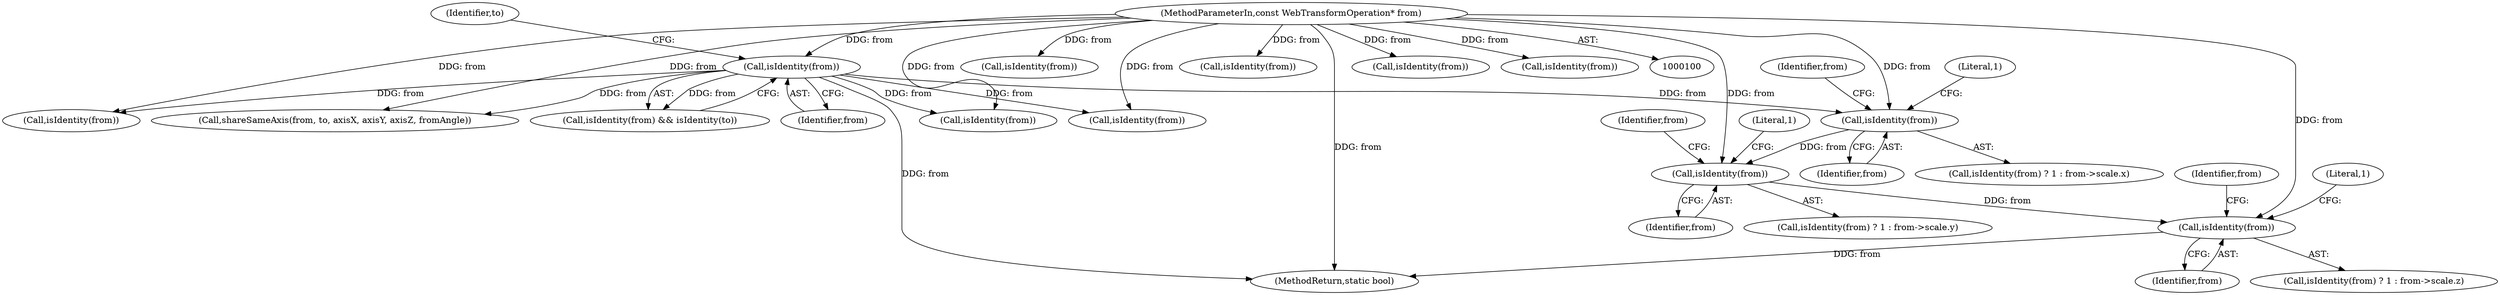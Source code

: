 digraph "0_Chrome_3c036ca040c114c077e13c35baaea78e2ddbaf61_0@pointer" {
"1000320" [label="(Call,isIdentity(from))"];
"1000308" [label="(Call,isIdentity(from))"];
"1000108" [label="(Call,isIdentity(from))"];
"1000101" [label="(MethodParameterIn,const WebTransformOperation* from)"];
"1000332" [label="(Call,isIdentity(from))"];
"1000108" [label="(Call,isIdentity(from))"];
"1000307" [label="(Call,isIdentity(from) ? 1 : from->scale.x)"];
"1000109" [label="(Identifier,from)"];
"1000111" [label="(Identifier,to)"];
"1000502" [label="(MethodReturn,static bool)"];
"1000308" [label="(Call,isIdentity(from))"];
"1000101" [label="(MethodParameterIn,const WebTransformOperation* from)"];
"1000332" [label="(Call,isIdentity(from))"];
"1000333" [label="(Identifier,from)"];
"1000325" [label="(Identifier,from)"];
"1000284" [label="(Call,isIdentity(from))"];
"1000141" [label="(Call,isIdentity(from))"];
"1000319" [label="(Call,isIdentity(from) ? 1 : from->scale.y)"];
"1000396" [label="(Call,isIdentity(from))"];
"1000480" [label="(Call,isIdentity(from))"];
"1000254" [label="(Call,shareSameAxis(from, to, axisX, axisY, axisZ, fromAngle))"];
"1000408" [label="(Call,isIdentity(from))"];
"1000322" [label="(Literal,1)"];
"1000320" [label="(Call,isIdentity(from))"];
"1000165" [label="(Call,isIdentity(from))"];
"1000310" [label="(Literal,1)"];
"1000313" [label="(Identifier,from)"];
"1000334" [label="(Literal,1)"];
"1000107" [label="(Call,isIdentity(from) && isIdentity(to))"];
"1000337" [label="(Identifier,from)"];
"1000321" [label="(Identifier,from)"];
"1000331" [label="(Call,isIdentity(from) ? 1 : from->scale.z)"];
"1000309" [label="(Identifier,from)"];
"1000153" [label="(Call,isIdentity(from))"];
"1000320" -> "1000319"  [label="AST: "];
"1000320" -> "1000321"  [label="CFG: "];
"1000321" -> "1000320"  [label="AST: "];
"1000322" -> "1000320"  [label="CFG: "];
"1000325" -> "1000320"  [label="CFG: "];
"1000308" -> "1000320"  [label="DDG: from"];
"1000101" -> "1000320"  [label="DDG: from"];
"1000320" -> "1000332"  [label="DDG: from"];
"1000308" -> "1000307"  [label="AST: "];
"1000308" -> "1000309"  [label="CFG: "];
"1000309" -> "1000308"  [label="AST: "];
"1000310" -> "1000308"  [label="CFG: "];
"1000313" -> "1000308"  [label="CFG: "];
"1000108" -> "1000308"  [label="DDG: from"];
"1000101" -> "1000308"  [label="DDG: from"];
"1000108" -> "1000107"  [label="AST: "];
"1000108" -> "1000109"  [label="CFG: "];
"1000109" -> "1000108"  [label="AST: "];
"1000111" -> "1000108"  [label="CFG: "];
"1000107" -> "1000108"  [label="CFG: "];
"1000108" -> "1000502"  [label="DDG: from"];
"1000108" -> "1000107"  [label="DDG: from"];
"1000101" -> "1000108"  [label="DDG: from"];
"1000108" -> "1000141"  [label="DDG: from"];
"1000108" -> "1000254"  [label="DDG: from"];
"1000108" -> "1000396"  [label="DDG: from"];
"1000108" -> "1000480"  [label="DDG: from"];
"1000101" -> "1000100"  [label="AST: "];
"1000101" -> "1000502"  [label="DDG: from"];
"1000101" -> "1000141"  [label="DDG: from"];
"1000101" -> "1000153"  [label="DDG: from"];
"1000101" -> "1000165"  [label="DDG: from"];
"1000101" -> "1000254"  [label="DDG: from"];
"1000101" -> "1000284"  [label="DDG: from"];
"1000101" -> "1000332"  [label="DDG: from"];
"1000101" -> "1000396"  [label="DDG: from"];
"1000101" -> "1000408"  [label="DDG: from"];
"1000101" -> "1000480"  [label="DDG: from"];
"1000332" -> "1000331"  [label="AST: "];
"1000332" -> "1000333"  [label="CFG: "];
"1000333" -> "1000332"  [label="AST: "];
"1000334" -> "1000332"  [label="CFG: "];
"1000337" -> "1000332"  [label="CFG: "];
"1000332" -> "1000502"  [label="DDG: from"];
}
